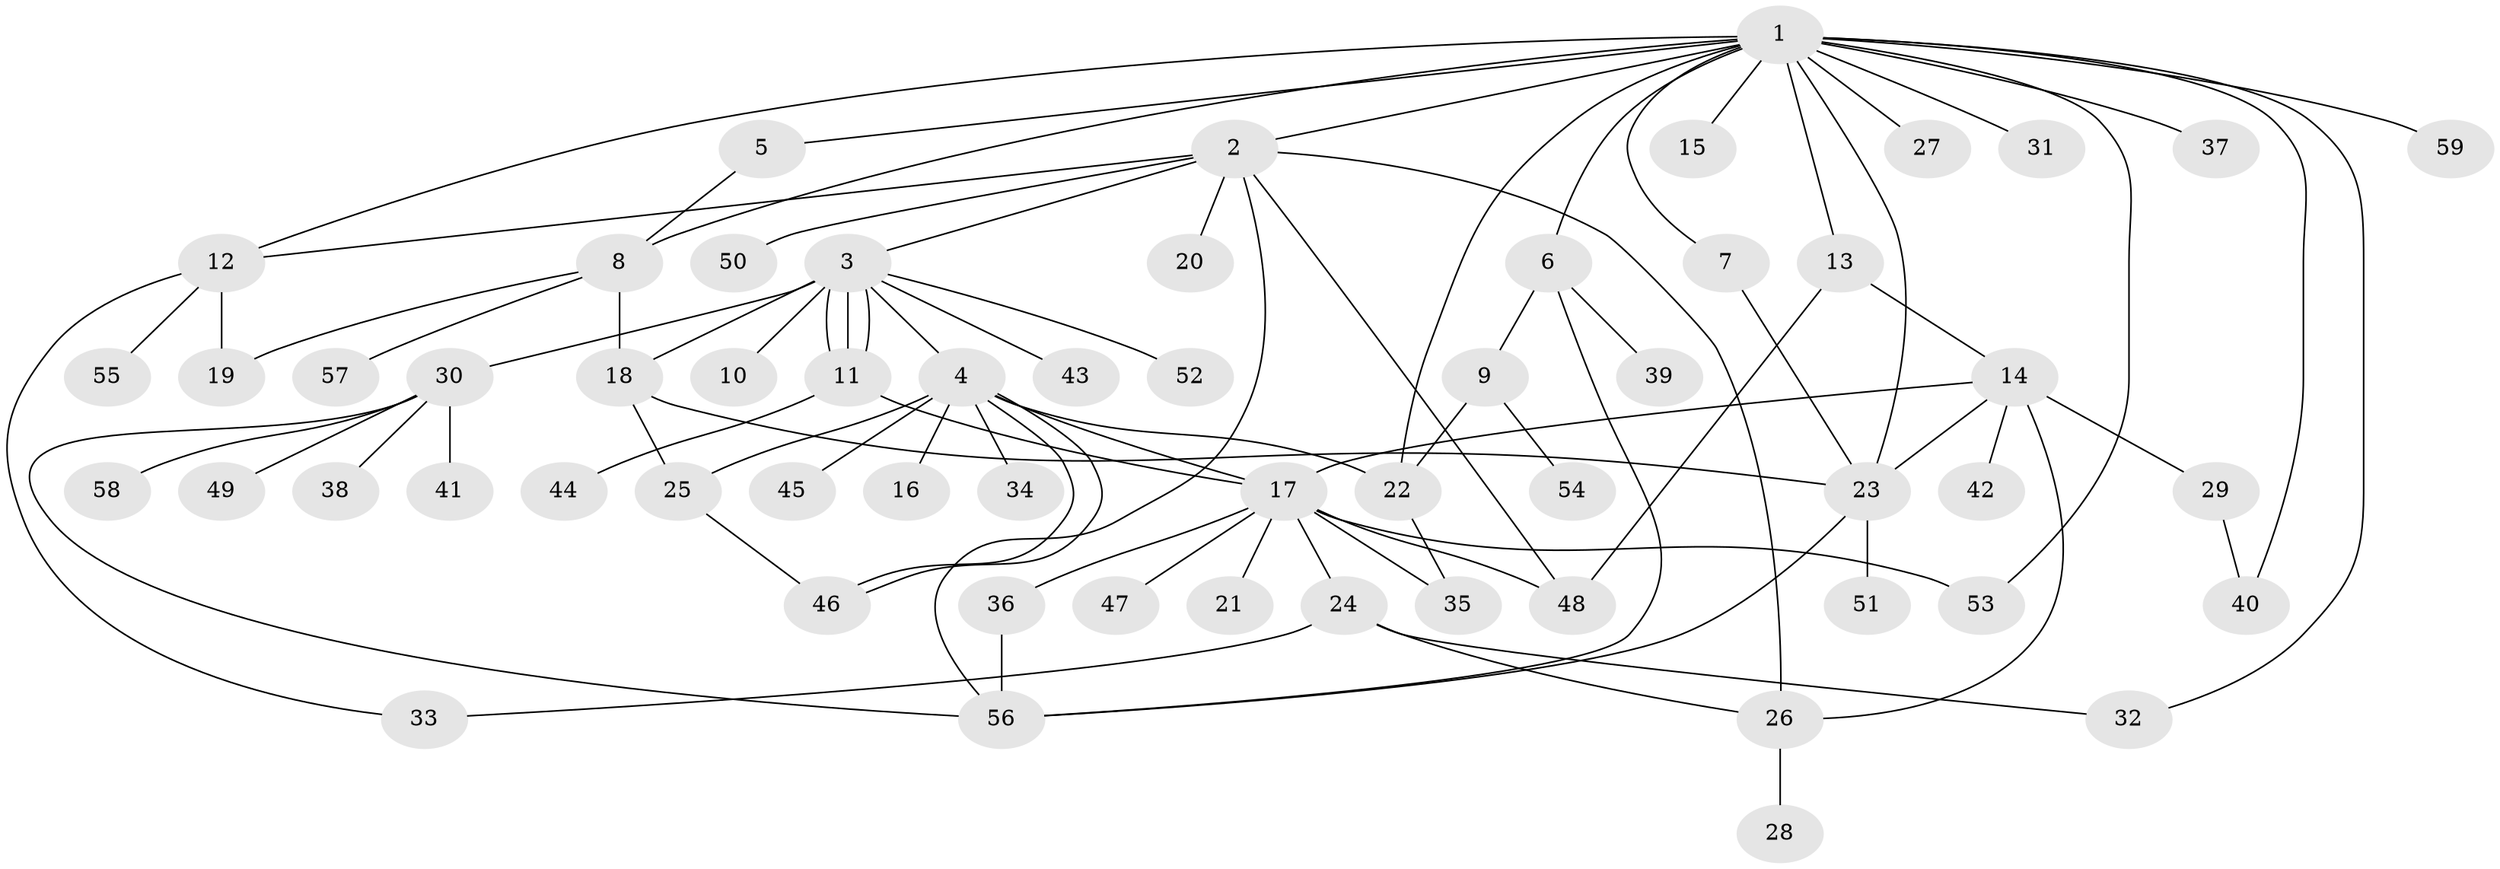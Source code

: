 // Generated by graph-tools (version 1.1) at 2025/14/03/09/25 04:14:23]
// undirected, 59 vertices, 87 edges
graph export_dot {
graph [start="1"]
  node [color=gray90,style=filled];
  1;
  2;
  3;
  4;
  5;
  6;
  7;
  8;
  9;
  10;
  11;
  12;
  13;
  14;
  15;
  16;
  17;
  18;
  19;
  20;
  21;
  22;
  23;
  24;
  25;
  26;
  27;
  28;
  29;
  30;
  31;
  32;
  33;
  34;
  35;
  36;
  37;
  38;
  39;
  40;
  41;
  42;
  43;
  44;
  45;
  46;
  47;
  48;
  49;
  50;
  51;
  52;
  53;
  54;
  55;
  56;
  57;
  58;
  59;
  1 -- 2;
  1 -- 5;
  1 -- 6;
  1 -- 7;
  1 -- 8;
  1 -- 12;
  1 -- 13;
  1 -- 15;
  1 -- 22;
  1 -- 23;
  1 -- 27;
  1 -- 31;
  1 -- 32;
  1 -- 37;
  1 -- 40;
  1 -- 53;
  1 -- 59;
  2 -- 3;
  2 -- 12;
  2 -- 20;
  2 -- 26;
  2 -- 48;
  2 -- 50;
  2 -- 56;
  3 -- 4;
  3 -- 10;
  3 -- 11;
  3 -- 11;
  3 -- 11;
  3 -- 18;
  3 -- 30;
  3 -- 43;
  3 -- 52;
  4 -- 16;
  4 -- 17;
  4 -- 22;
  4 -- 25;
  4 -- 34;
  4 -- 45;
  4 -- 46;
  4 -- 46;
  5 -- 8;
  6 -- 9;
  6 -- 39;
  6 -- 56;
  7 -- 23;
  8 -- 18;
  8 -- 19;
  8 -- 57;
  9 -- 22;
  9 -- 54;
  11 -- 17;
  11 -- 44;
  12 -- 19;
  12 -- 33;
  12 -- 55;
  13 -- 14;
  13 -- 48;
  14 -- 17;
  14 -- 23;
  14 -- 26;
  14 -- 29;
  14 -- 42;
  17 -- 21;
  17 -- 24;
  17 -- 35;
  17 -- 36;
  17 -- 47;
  17 -- 48;
  17 -- 53;
  18 -- 23;
  18 -- 25;
  22 -- 35;
  23 -- 51;
  23 -- 56;
  24 -- 26;
  24 -- 32;
  24 -- 33;
  25 -- 46;
  26 -- 28;
  29 -- 40;
  30 -- 38;
  30 -- 41;
  30 -- 49;
  30 -- 56;
  30 -- 58;
  36 -- 56;
}
